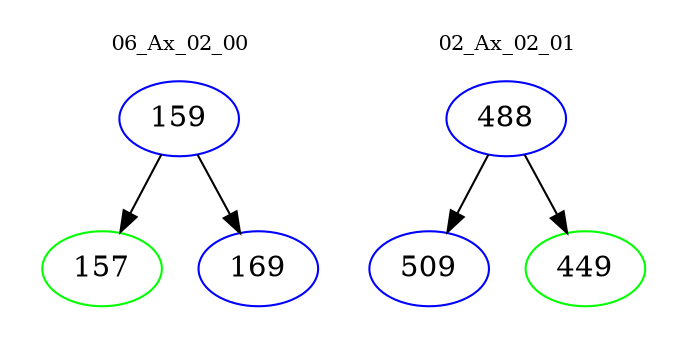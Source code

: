 digraph{
subgraph cluster_0 {
color = white
label = "06_Ax_02_00";
fontsize=10;
T0_159 [label="159", color="blue"]
T0_159 -> T0_157 [color="black"]
T0_157 [label="157", color="green"]
T0_159 -> T0_169 [color="black"]
T0_169 [label="169", color="blue"]
}
subgraph cluster_1 {
color = white
label = "02_Ax_02_01";
fontsize=10;
T1_488 [label="488", color="blue"]
T1_488 -> T1_509 [color="black"]
T1_509 [label="509", color="blue"]
T1_488 -> T1_449 [color="black"]
T1_449 [label="449", color="green"]
}
}
